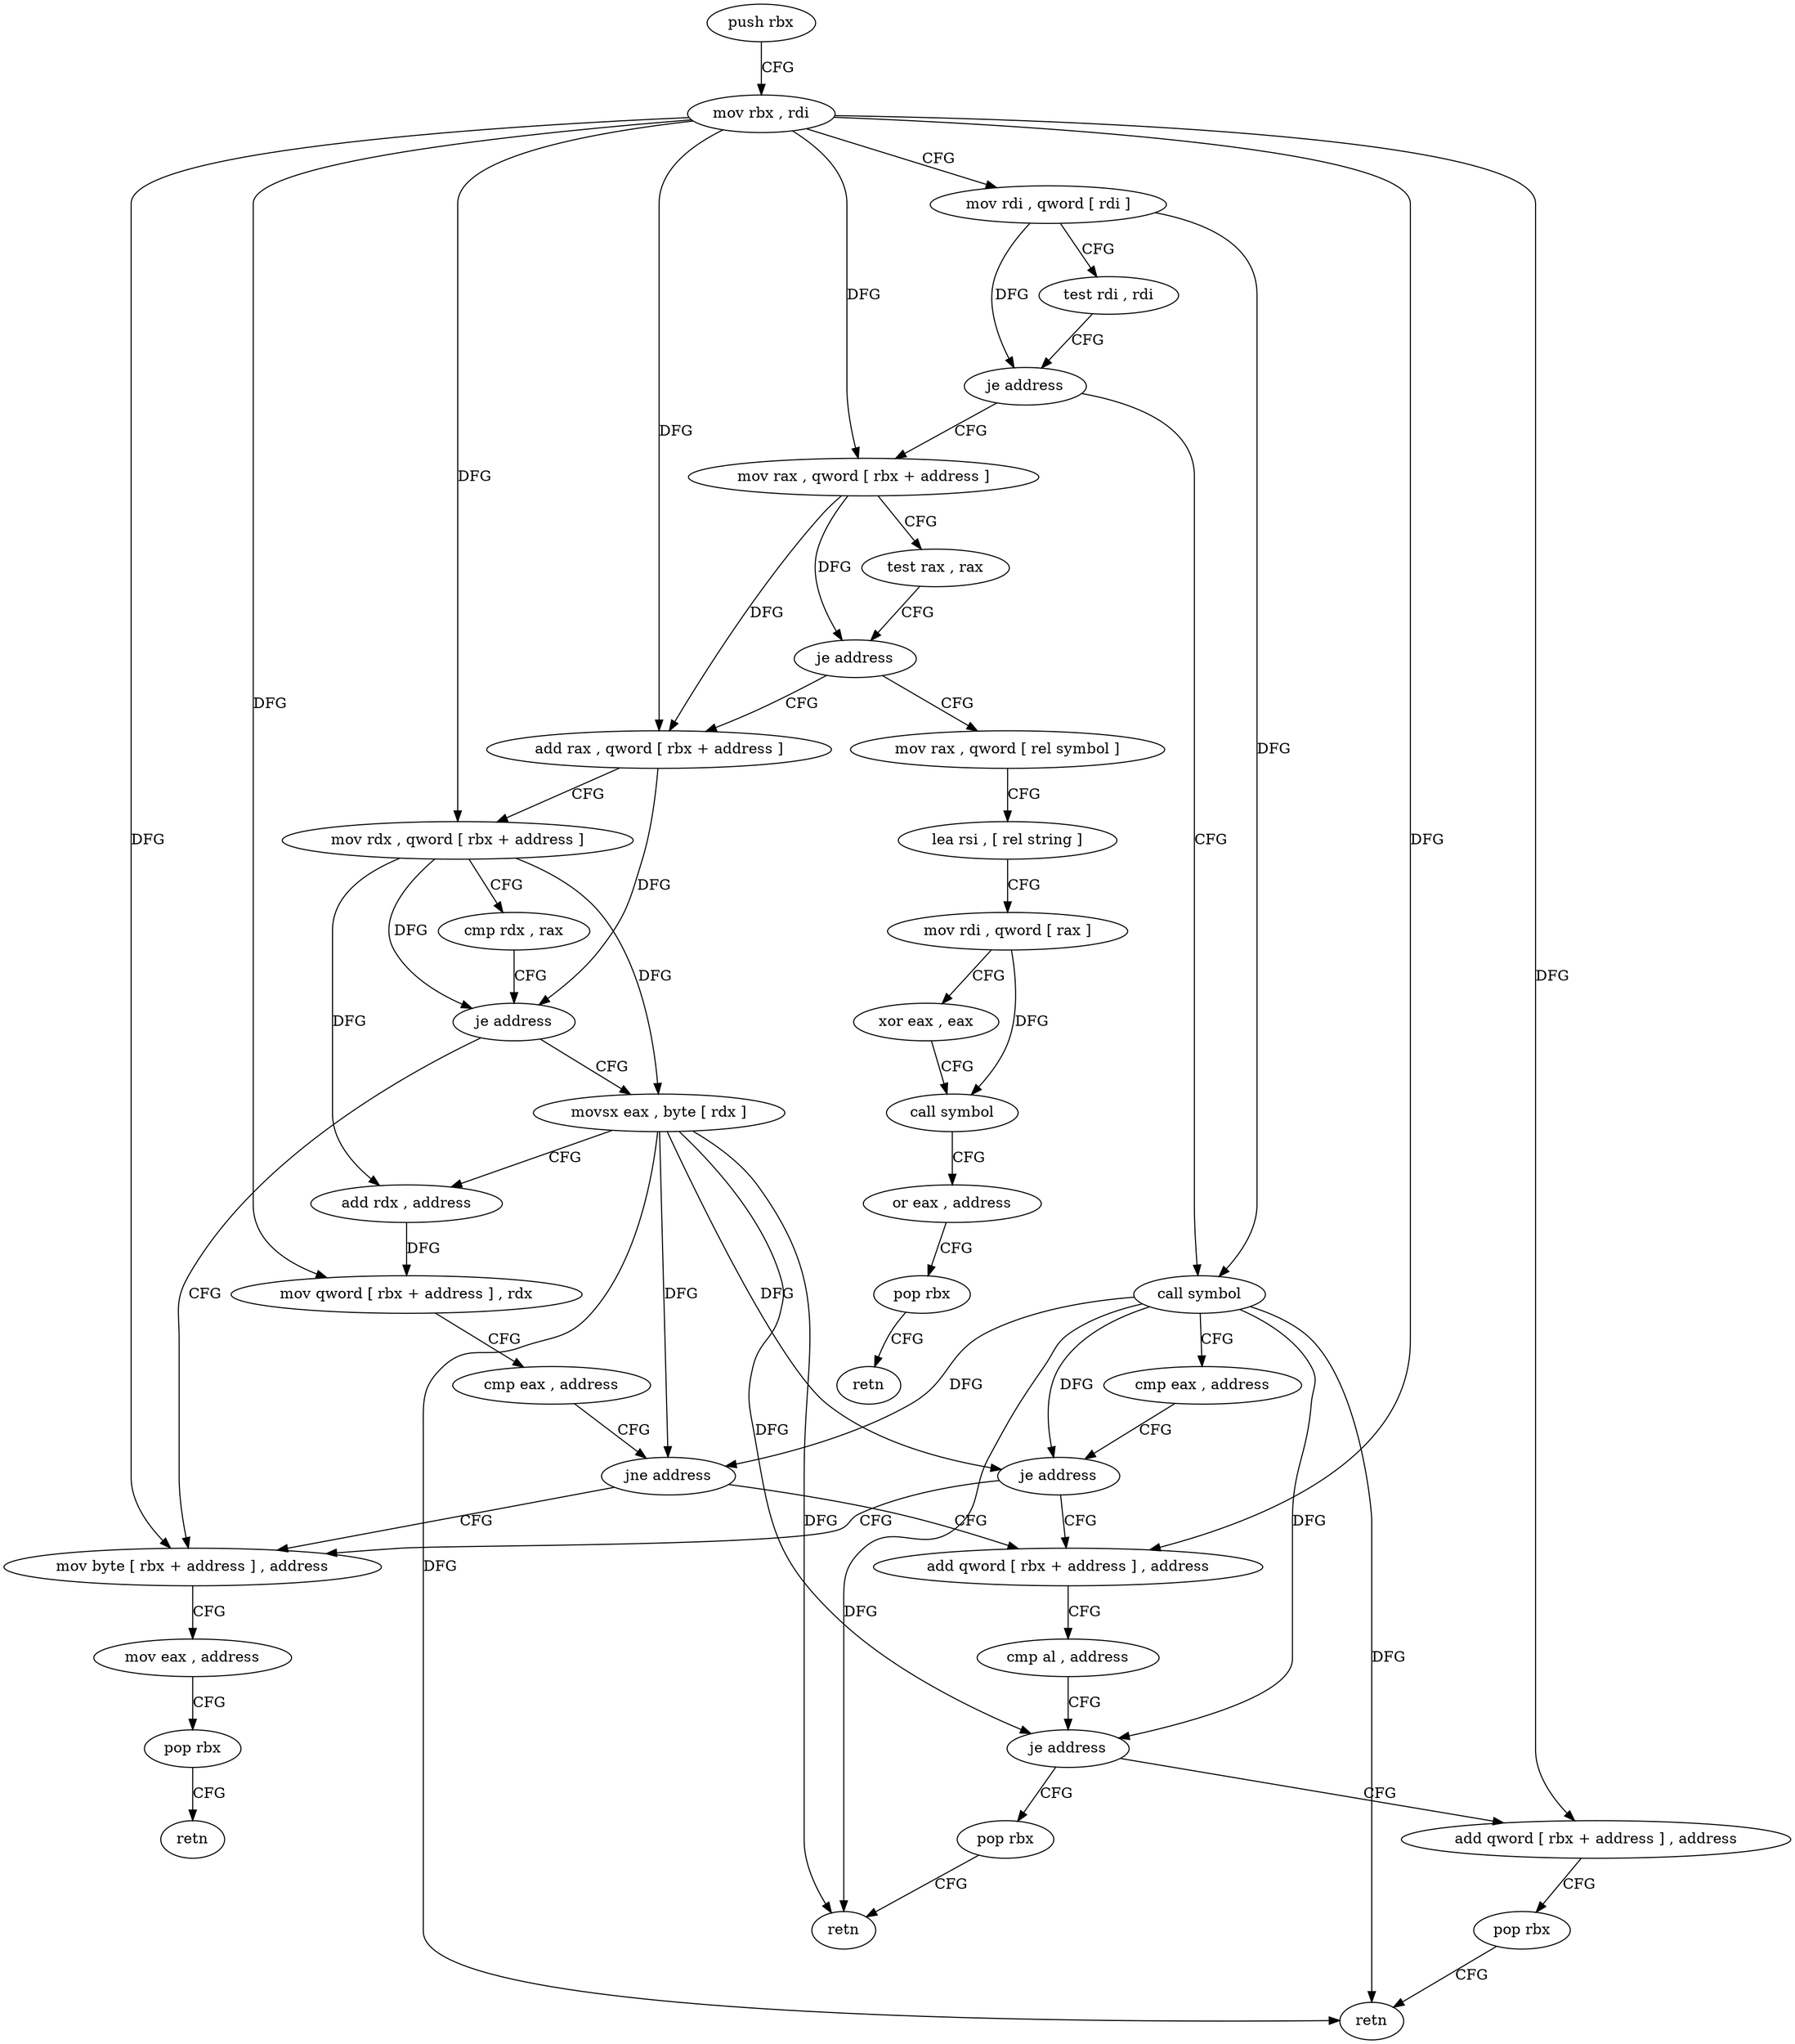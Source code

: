 digraph "func" {
"104624" [label = "push rbx" ]
"104625" [label = "mov rbx , rdi" ]
"104628" [label = "mov rdi , qword [ rdi ]" ]
"104631" [label = "test rdi , rdi" ]
"104634" [label = "je address" ]
"104672" [label = "mov rax , qword [ rbx + address ]" ]
"104636" [label = "call symbol" ]
"104676" [label = "test rax , rax" ]
"104679" [label = "je address" ]
"104721" [label = "mov rax , qword [ rel symbol ]" ]
"104681" [label = "add rax , qword [ rbx + address ]" ]
"104641" [label = "cmp eax , address" ]
"104644" [label = "je address" ]
"104710" [label = "mov byte [ rbx + address ] , address" ]
"104646" [label = "add qword [ rbx + address ] , address" ]
"104728" [label = "lea rsi , [ rel string ]" ]
"104735" [label = "mov rdi , qword [ rax ]" ]
"104738" [label = "xor eax , eax" ]
"104740" [label = "call symbol" ]
"104745" [label = "or eax , address" ]
"104748" [label = "pop rbx" ]
"104749" [label = "retn" ]
"104685" [label = "mov rdx , qword [ rbx + address ]" ]
"104689" [label = "cmp rdx , rax" ]
"104692" [label = "je address" ]
"104694" [label = "movsx eax , byte [ rdx ]" ]
"104714" [label = "mov eax , address" ]
"104719" [label = "pop rbx" ]
"104720" [label = "retn" ]
"104651" [label = "cmp al , address" ]
"104653" [label = "je address" ]
"104664" [label = "add qword [ rbx + address ] , address" ]
"104655" [label = "pop rbx" ]
"104697" [label = "add rdx , address" ]
"104701" [label = "mov qword [ rbx + address ] , rdx" ]
"104705" [label = "cmp eax , address" ]
"104708" [label = "jne address" ]
"104669" [label = "pop rbx" ]
"104670" [label = "retn" ]
"104656" [label = "retn" ]
"104624" -> "104625" [ label = "CFG" ]
"104625" -> "104628" [ label = "CFG" ]
"104625" -> "104672" [ label = "DFG" ]
"104625" -> "104681" [ label = "DFG" ]
"104625" -> "104685" [ label = "DFG" ]
"104625" -> "104710" [ label = "DFG" ]
"104625" -> "104646" [ label = "DFG" ]
"104625" -> "104701" [ label = "DFG" ]
"104625" -> "104664" [ label = "DFG" ]
"104628" -> "104631" [ label = "CFG" ]
"104628" -> "104634" [ label = "DFG" ]
"104628" -> "104636" [ label = "DFG" ]
"104631" -> "104634" [ label = "CFG" ]
"104634" -> "104672" [ label = "CFG" ]
"104634" -> "104636" [ label = "CFG" ]
"104672" -> "104676" [ label = "CFG" ]
"104672" -> "104679" [ label = "DFG" ]
"104672" -> "104681" [ label = "DFG" ]
"104636" -> "104641" [ label = "CFG" ]
"104636" -> "104644" [ label = "DFG" ]
"104636" -> "104653" [ label = "DFG" ]
"104636" -> "104708" [ label = "DFG" ]
"104636" -> "104670" [ label = "DFG" ]
"104636" -> "104656" [ label = "DFG" ]
"104676" -> "104679" [ label = "CFG" ]
"104679" -> "104721" [ label = "CFG" ]
"104679" -> "104681" [ label = "CFG" ]
"104721" -> "104728" [ label = "CFG" ]
"104681" -> "104685" [ label = "CFG" ]
"104681" -> "104692" [ label = "DFG" ]
"104641" -> "104644" [ label = "CFG" ]
"104644" -> "104710" [ label = "CFG" ]
"104644" -> "104646" [ label = "CFG" ]
"104710" -> "104714" [ label = "CFG" ]
"104646" -> "104651" [ label = "CFG" ]
"104728" -> "104735" [ label = "CFG" ]
"104735" -> "104738" [ label = "CFG" ]
"104735" -> "104740" [ label = "DFG" ]
"104738" -> "104740" [ label = "CFG" ]
"104740" -> "104745" [ label = "CFG" ]
"104745" -> "104748" [ label = "CFG" ]
"104748" -> "104749" [ label = "CFG" ]
"104685" -> "104689" [ label = "CFG" ]
"104685" -> "104692" [ label = "DFG" ]
"104685" -> "104694" [ label = "DFG" ]
"104685" -> "104697" [ label = "DFG" ]
"104689" -> "104692" [ label = "CFG" ]
"104692" -> "104710" [ label = "CFG" ]
"104692" -> "104694" [ label = "CFG" ]
"104694" -> "104697" [ label = "CFG" ]
"104694" -> "104644" [ label = "DFG" ]
"104694" -> "104653" [ label = "DFG" ]
"104694" -> "104708" [ label = "DFG" ]
"104694" -> "104670" [ label = "DFG" ]
"104694" -> "104656" [ label = "DFG" ]
"104714" -> "104719" [ label = "CFG" ]
"104719" -> "104720" [ label = "CFG" ]
"104651" -> "104653" [ label = "CFG" ]
"104653" -> "104664" [ label = "CFG" ]
"104653" -> "104655" [ label = "CFG" ]
"104664" -> "104669" [ label = "CFG" ]
"104655" -> "104656" [ label = "CFG" ]
"104697" -> "104701" [ label = "DFG" ]
"104701" -> "104705" [ label = "CFG" ]
"104705" -> "104708" [ label = "CFG" ]
"104708" -> "104646" [ label = "CFG" ]
"104708" -> "104710" [ label = "CFG" ]
"104669" -> "104670" [ label = "CFG" ]
}
